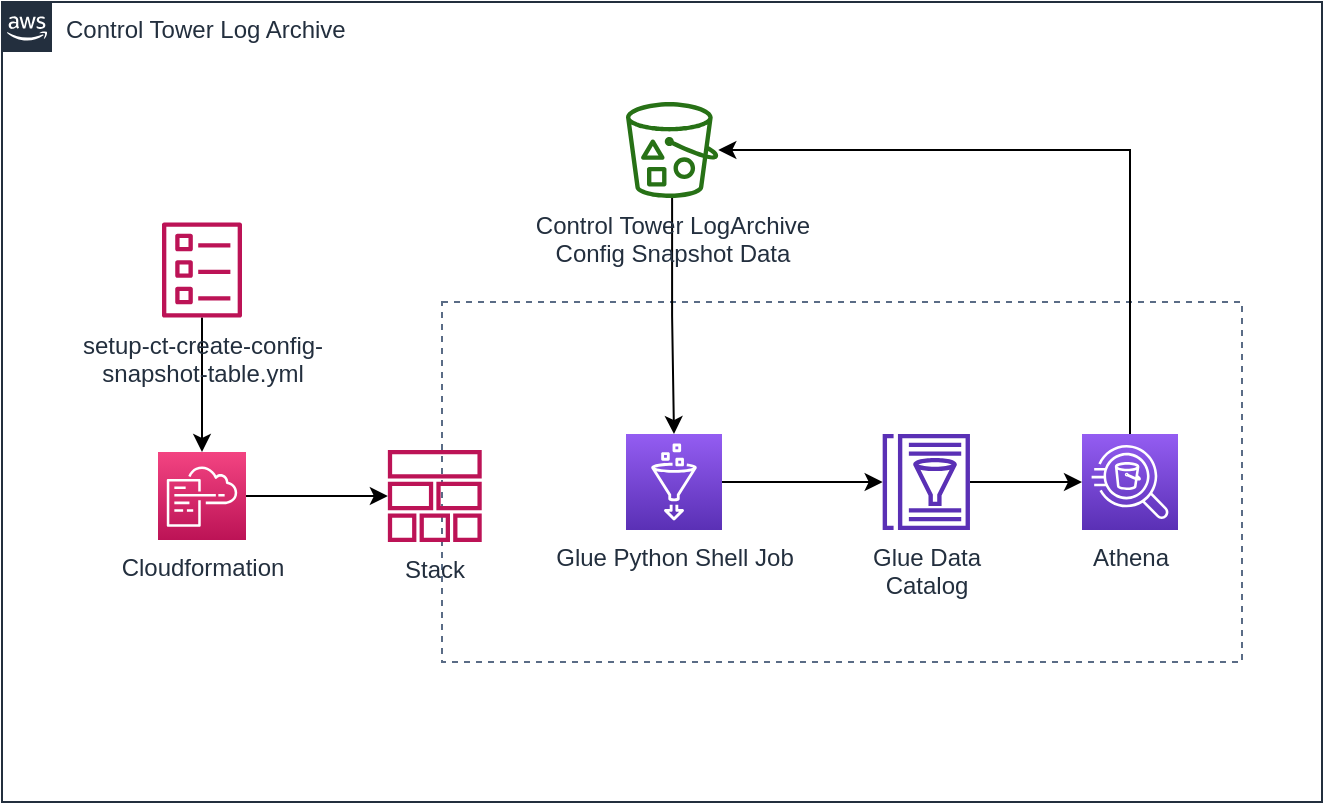 <mxfile version="14.5.1" type="device"><diagram id="cdQTLNM4XHoKdEB1roL7" name="Page-1"><mxGraphModel dx="1106" dy="844" grid="1" gridSize="10" guides="1" tooltips="1" connect="1" arrows="1" fold="1" page="1" pageScale="1" pageWidth="1100" pageHeight="850" math="0" shadow="0"><root><mxCell id="0"/><mxCell id="1" parent="0"/><mxCell id="UggFYsOy1LdPqf3Bupdq-1" value="Control Tower Log Archive" style="points=[[0,0],[0.25,0],[0.5,0],[0.75,0],[1,0],[1,0.25],[1,0.5],[1,0.75],[1,1],[0.75,1],[0.5,1],[0.25,1],[0,1],[0,0.75],[0,0.5],[0,0.25]];outlineConnect=0;gradientColor=none;html=1;whiteSpace=wrap;fontSize=12;fontStyle=0;shape=mxgraph.aws4.group;grIcon=mxgraph.aws4.group_aws_cloud_alt;strokeColor=#232F3E;fillColor=none;verticalAlign=top;align=left;spacingLeft=30;fontColor=#232F3E;dashed=0;" parent="1" vertex="1"><mxGeometry x="190" y="190" width="660" height="400" as="geometry"/></mxCell><mxCell id="UggFYsOy1LdPqf3Bupdq-15" value="" style="fillColor=none;strokeColor=#5A6C86;dashed=1;verticalAlign=top;fontStyle=0;fontColor=#5A6C86;" parent="1" vertex="1"><mxGeometry x="410" y="340" width="400" height="180" as="geometry"/></mxCell><mxCell id="UggFYsOy1LdPqf3Bupdq-7" style="edgeStyle=orthogonalEdgeStyle;rounded=0;orthogonalLoop=1;jettySize=auto;html=1;" parent="1" source="UggFYsOy1LdPqf3Bupdq-2" target="UggFYsOy1LdPqf3Bupdq-5" edge="1"><mxGeometry relative="1" as="geometry"/></mxCell><mxCell id="UggFYsOy1LdPqf3Bupdq-2" value="Glue Python Shell Job" style="points=[[0,0,0],[0.25,0,0],[0.5,0,0],[0.75,0,0],[1,0,0],[0,1,0],[0.25,1,0],[0.5,1,0],[0.75,1,0],[1,1,0],[0,0.25,0],[0,0.5,0],[0,0.75,0],[1,0.25,0],[1,0.5,0],[1,0.75,0]];outlineConnect=0;fontColor=#232F3E;gradientColor=#945DF2;gradientDirection=north;fillColor=#5A30B5;strokeColor=#ffffff;dashed=0;verticalLabelPosition=bottom;verticalAlign=top;align=center;html=1;fontSize=12;fontStyle=0;aspect=fixed;shape=mxgraph.aws4.resourceIcon;resIcon=mxgraph.aws4.glue;" parent="1" vertex="1"><mxGeometry x="502" y="406" width="48" height="48" as="geometry"/></mxCell><mxCell id="B0ZmefhboJdmoPotBlns-1" style="edgeStyle=orthogonalEdgeStyle;rounded=0;orthogonalLoop=1;jettySize=auto;html=1;" edge="1" parent="1" source="UggFYsOy1LdPqf3Bupdq-3" target="UggFYsOy1LdPqf3Bupdq-4"><mxGeometry relative="1" as="geometry"><Array as="points"><mxPoint x="754" y="264"/></Array></mxGeometry></mxCell><mxCell id="UggFYsOy1LdPqf3Bupdq-3" value="Athena" style="points=[[0,0,0],[0.25,0,0],[0.5,0,0],[0.75,0,0],[1,0,0],[0,1,0],[0.25,1,0],[0.5,1,0],[0.75,1,0],[1,1,0],[0,0.25,0],[0,0.5,0],[0,0.75,0],[1,0.25,0],[1,0.5,0],[1,0.75,0]];outlineConnect=0;fontColor=#232F3E;gradientColor=#945DF2;gradientDirection=north;fillColor=#5A30B5;strokeColor=#ffffff;dashed=0;verticalLabelPosition=bottom;verticalAlign=top;align=center;html=1;fontSize=12;fontStyle=0;aspect=fixed;shape=mxgraph.aws4.resourceIcon;resIcon=mxgraph.aws4.athena;" parent="1" vertex="1"><mxGeometry x="730" y="406" width="48" height="48" as="geometry"/></mxCell><mxCell id="UggFYsOy1LdPqf3Bupdq-6" style="edgeStyle=orthogonalEdgeStyle;rounded=0;orthogonalLoop=1;jettySize=auto;html=1;" parent="1" source="UggFYsOy1LdPqf3Bupdq-4" target="UggFYsOy1LdPqf3Bupdq-2" edge="1"><mxGeometry relative="1" as="geometry"/></mxCell><mxCell id="UggFYsOy1LdPqf3Bupdq-4" value="Control Tower LogArchive&lt;br&gt;Config Snapshot Data" style="outlineConnect=0;fontColor=#232F3E;gradientColor=none;fillColor=#277116;strokeColor=none;dashed=0;verticalLabelPosition=bottom;verticalAlign=top;align=center;html=1;fontSize=12;fontStyle=0;aspect=fixed;pointerEvents=1;shape=mxgraph.aws4.bucket_with_objects;" parent="1" vertex="1"><mxGeometry x="502" y="240" width="46.15" height="48" as="geometry"/></mxCell><mxCell id="UggFYsOy1LdPqf3Bupdq-8" style="edgeStyle=orthogonalEdgeStyle;rounded=0;orthogonalLoop=1;jettySize=auto;html=1;" parent="1" source="UggFYsOy1LdPqf3Bupdq-5" target="UggFYsOy1LdPqf3Bupdq-3" edge="1"><mxGeometry relative="1" as="geometry"/></mxCell><mxCell id="UggFYsOy1LdPqf3Bupdq-5" value="Glue Data&lt;br&gt;Catalog" style="outlineConnect=0;fontColor=#232F3E;gradientColor=none;fillColor=#5A30B5;strokeColor=none;dashed=0;verticalLabelPosition=bottom;verticalAlign=top;align=center;html=1;fontSize=12;fontStyle=0;aspect=fixed;pointerEvents=1;shape=mxgraph.aws4.glue_data_catalog;" parent="1" vertex="1"><mxGeometry x="630" y="406" width="44.31" height="48" as="geometry"/></mxCell><mxCell id="UggFYsOy1LdPqf3Bupdq-17" style="edgeStyle=orthogonalEdgeStyle;rounded=0;orthogonalLoop=1;jettySize=auto;html=1;" parent="1" source="UggFYsOy1LdPqf3Bupdq-12" target="UggFYsOy1LdPqf3Bupdq-13" edge="1"><mxGeometry relative="1" as="geometry"/></mxCell><mxCell id="UggFYsOy1LdPqf3Bupdq-12" value="Cloudformation" style="points=[[0,0,0],[0.25,0,0],[0.5,0,0],[0.75,0,0],[1,0,0],[0,1,0],[0.25,1,0],[0.5,1,0],[0.75,1,0],[1,1,0],[0,0.25,0],[0,0.5,0],[0,0.75,0],[1,0.25,0],[1,0.5,0],[1,0.75,0]];points=[[0,0,0],[0.25,0,0],[0.5,0,0],[0.75,0,0],[1,0,0],[0,1,0],[0.25,1,0],[0.5,1,0],[0.75,1,0],[1,1,0],[0,0.25,0],[0,0.5,0],[0,0.75,0],[1,0.25,0],[1,0.5,0],[1,0.75,0]];outlineConnect=0;fontColor=#232F3E;gradientColor=#F34482;gradientDirection=north;fillColor=#BC1356;strokeColor=#ffffff;dashed=0;verticalLabelPosition=bottom;verticalAlign=top;align=center;html=1;fontSize=12;fontStyle=0;aspect=fixed;shape=mxgraph.aws4.resourceIcon;resIcon=mxgraph.aws4.cloudformation;" parent="1" vertex="1"><mxGeometry x="268" y="415" width="44" height="44" as="geometry"/></mxCell><mxCell id="UggFYsOy1LdPqf3Bupdq-16" style="edgeStyle=orthogonalEdgeStyle;rounded=0;orthogonalLoop=1;jettySize=auto;html=1;" parent="1" source="UggFYsOy1LdPqf3Bupdq-14" target="UggFYsOy1LdPqf3Bupdq-12" edge="1"><mxGeometry relative="1" as="geometry"/></mxCell><mxCell id="UggFYsOy1LdPqf3Bupdq-14" value="setup-ct-create-config-&lt;br&gt;snapshot-table.yml" style="outlineConnect=0;fontColor=#232F3E;gradientColor=none;fillColor=#BC1356;strokeColor=none;dashed=0;verticalLabelPosition=bottom;verticalAlign=top;align=center;html=1;fontSize=12;fontStyle=0;aspect=fixed;pointerEvents=1;shape=mxgraph.aws4.template;" parent="1" vertex="1"><mxGeometry x="270" y="300" width="40" height="48" as="geometry"/></mxCell><mxCell id="UggFYsOy1LdPqf3Bupdq-13" value="Stack" style="outlineConnect=0;fontColor=#232F3E;gradientColor=none;fillColor=#BC1356;strokeColor=none;dashed=0;verticalLabelPosition=bottom;verticalAlign=top;align=center;html=1;fontSize=12;fontStyle=0;aspect=fixed;pointerEvents=1;shape=mxgraph.aws4.stack;" parent="1" vertex="1"><mxGeometry x="382.79" y="414" width="47.21" height="46" as="geometry"/></mxCell></root></mxGraphModel></diagram></mxfile>